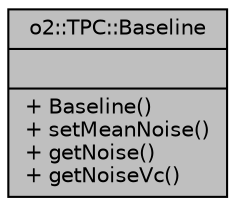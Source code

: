 digraph "o2::TPC::Baseline"
{
 // INTERACTIVE_SVG=YES
  bgcolor="transparent";
  edge [fontname="Helvetica",fontsize="10",labelfontname="Helvetica",labelfontsize="10"];
  node [fontname="Helvetica",fontsize="10",shape=record];
  Node1 [label="{o2::TPC::Baseline\n||+ Baseline()\l+ setMeanNoise()\l+ getNoise()\l+ getNoiseVc()\l}",height=0.2,width=0.4,color="black", fillcolor="grey75", style="filled" fontcolor="black"];
}
